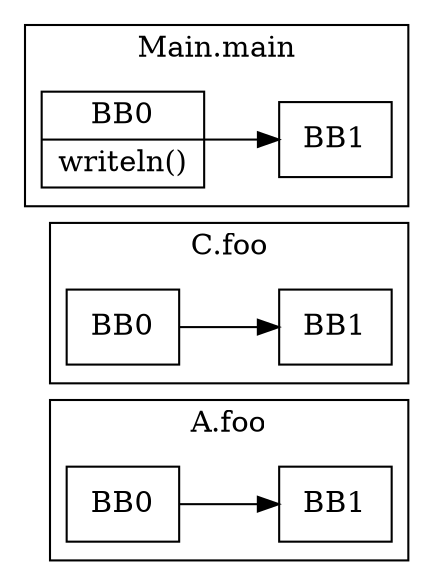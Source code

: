 digraph G {
  graph [ rankdir = "LR" ];
  subgraph cluster_0 {
    label = "A.foo"
    M0_BB0 [
      shape="record"
      label="BB0"
    ];
    M0_BB0 -> M0_BB1;
    M0_BB1 [
      shape="record"
      label="BB1"
    ];
  }
  subgraph cluster_1 {
    label = "C.foo"
    M1_BB0 [
      shape="record"
      label="BB0"
    ];
    M1_BB0 -> M1_BB1;
    M1_BB1 [
      shape="record"
      label="BB1"
    ];
  }
  subgraph cluster_2 {
    label = "Main.main"
    M2_BB0 [
      shape="record"
      label="BB0|writeln()"
    ];
    M2_BB0 -> M2_BB1;
    M2_BB1 [
      shape="record"
      label="BB1"
    ];
  }
}
